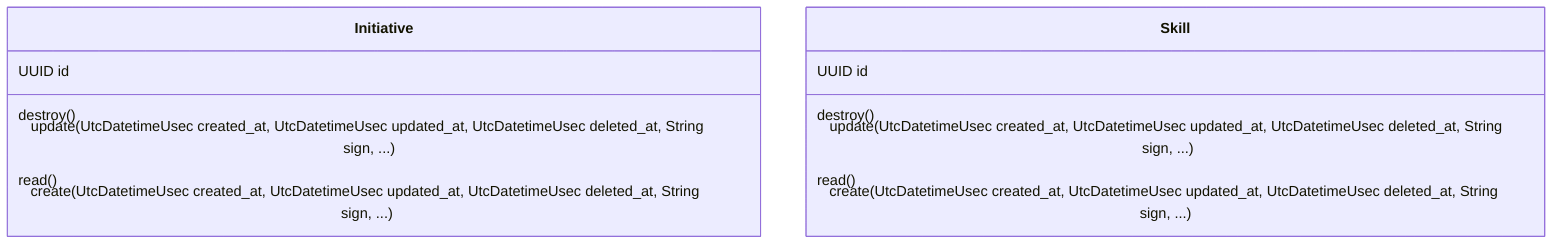 classDiagram
    class Initiative {
        UUID id
        destroy()
        update(UtcDatetimeUsec created_at, UtcDatetimeUsec updated_at, UtcDatetimeUsec deleted_at, String sign, ...)
        read()
        create(UtcDatetimeUsec created_at, UtcDatetimeUsec updated_at, UtcDatetimeUsec deleted_at, String sign, ...)
    }
    class Skill {
        UUID id
        destroy()
        update(UtcDatetimeUsec created_at, UtcDatetimeUsec updated_at, UtcDatetimeUsec deleted_at, String sign, ...)
        read()
        create(UtcDatetimeUsec created_at, UtcDatetimeUsec updated_at, UtcDatetimeUsec deleted_at, String sign, ...)
    }
